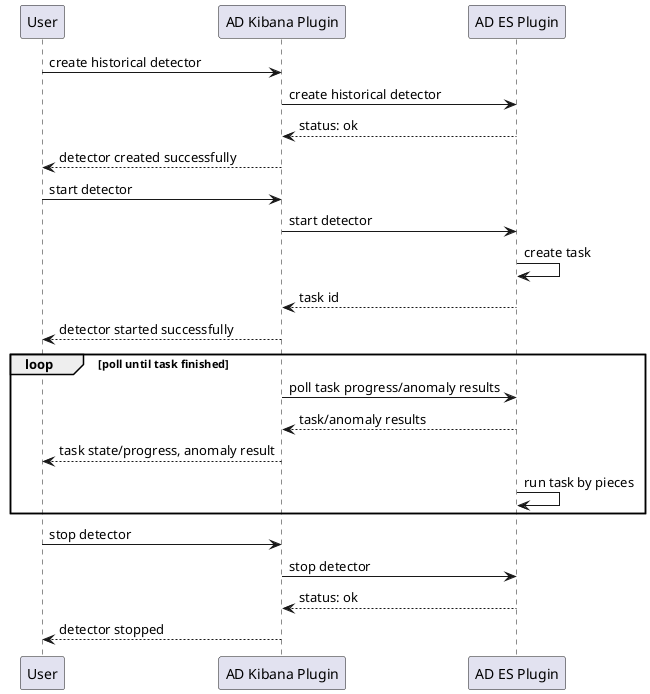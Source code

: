 @startuml
'participant User #LightGreen
'autonumber
User -> "AD Kibana Plugin": create historical detector
"AD Kibana Plugin" -> "AD ES Plugin": create historical detector

"AD ES Plugin" --> "AD Kibana Plugin": status: ok
"AD Kibana Plugin" --> User: detector created successfully

User -> "AD Kibana Plugin": start detector
"AD Kibana Plugin" -> "AD ES Plugin": start detector
"AD ES Plugin" -> "AD ES Plugin": create task
"AD ES Plugin" --> "AD Kibana Plugin": task id
"AD Kibana Plugin" --> User: detector started successfully

loop poll until task finished
    "AD Kibana Plugin" -> "AD ES Plugin": poll task progress/anomaly results
    "AD ES Plugin" --> "AD Kibana Plugin": task/anomaly results
    "AD Kibana Plugin" --> User: task state/progress, anomaly result
    "AD ES Plugin" -> "AD ES Plugin": run task by pieces
end

User -> "AD Kibana Plugin": stop detector
"AD Kibana Plugin" -> "AD ES Plugin": stop detector
"AD ES Plugin" --> "AD Kibana Plugin": status: ok
"AD Kibana Plugin" --> User: detector stopped

@enduml

